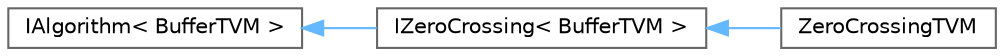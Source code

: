 digraph "Graphical Class Hierarchy"
{
 // LATEX_PDF_SIZE
  bgcolor="transparent";
  edge [fontname=Helvetica,fontsize=10,labelfontname=Helvetica,labelfontsize=10];
  node [fontname=Helvetica,fontsize=10,shape=box,height=0.2,width=0.4];
  rankdir="LR";
  Node0 [id="Node000000",label="IAlgorithm\< BufferTVM \>",height=0.2,width=0.4,color="grey40", fillcolor="white", style="filled",URL="$classIAlgorithm.html",tooltip=" "];
  Node0 -> Node1 [id="edge7_Node000000_Node000001",dir="back",color="steelblue1",style="solid",tooltip=" "];
  Node1 [id="Node000001",label="IZeroCrossing\< BufferTVM \>",height=0.2,width=0.4,color="grey40", fillcolor="white", style="filled",URL="$classIZeroCrossing.html",tooltip=" "];
  Node1 -> Node2 [id="edge8_Node000001_Node000002",dir="back",color="steelblue1",style="solid",tooltip=" "];
  Node2 [id="Node000002",label="ZeroCrossingTVM",height=0.2,width=0.4,color="grey40", fillcolor="white", style="filled",URL="$classZeroCrossingTVM.html",tooltip=" "];
}
